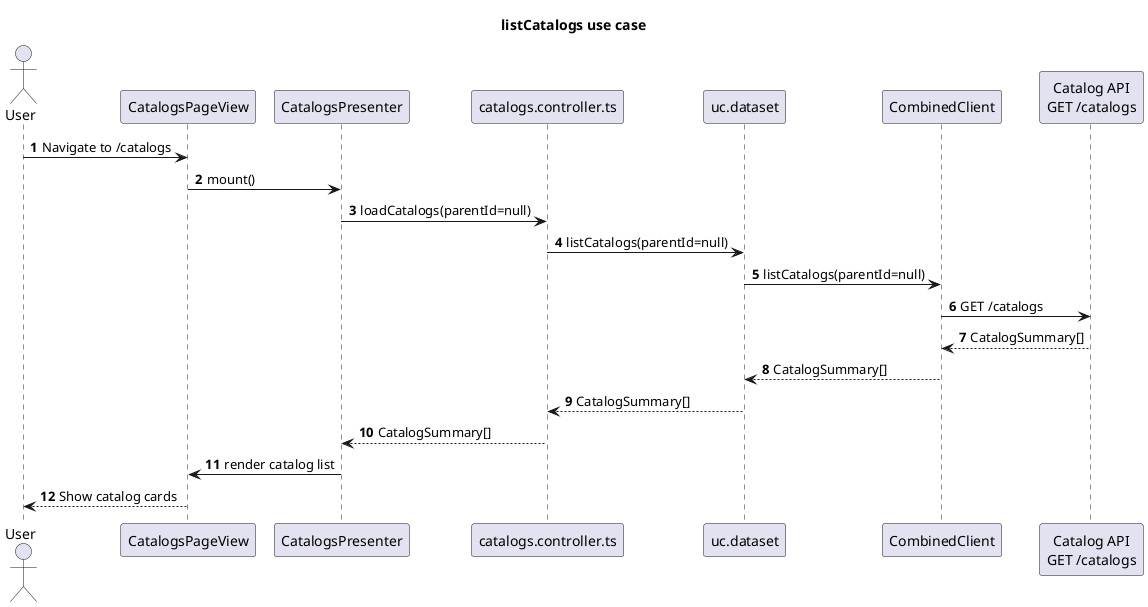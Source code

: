 @startuml
title listCatalogs use case
autonumber

actor User

participant "CatalogsPageView" as View
participant "CatalogsPresenter" as Presenter
participant "catalogs.controller.ts" as Controller
participant "uc.dataset" as UseCase
participant "CombinedClient" as Client
participant "Catalog API\nGET /catalogs" as Http

User -> View : Navigate to /catalogs
View -> Presenter : mount()
Presenter -> Controller : loadCatalogs(parentId=null)
Controller -> UseCase : listCatalogs(parentId=null)
UseCase -> Client : listCatalogs(parentId=null)
Client -> Http : GET /catalogs
Http --> Client : CatalogSummary[]
Client --> UseCase : CatalogSummary[]
UseCase --> Controller : CatalogSummary[]
Controller --> Presenter : CatalogSummary[]
Presenter -> View : render catalog list
View --> User : Show catalog cards

@enduml
